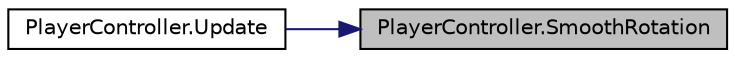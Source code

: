 digraph "PlayerController.SmoothRotation"
{
 // INTERACTIVE_SVG=YES
 // LATEX_PDF_SIZE
  edge [fontname="Helvetica",fontsize="10",labelfontname="Helvetica",labelfontsize="10"];
  node [fontname="Helvetica",fontsize="10",shape=record];
  rankdir="RL";
  Node1 [label="PlayerController.SmoothRotation",height=0.2,width=0.4,color="black", fillcolor="grey75", style="filled", fontcolor="black",tooltip="Smooth rotation of the player"];
  Node1 -> Node2 [dir="back",color="midnightblue",fontsize="10",style="solid",fontname="Helvetica"];
  Node2 [label="PlayerController.Update",height=0.2,width=0.4,color="black", fillcolor="white", style="filled",URL="$class_player_controller.html#ae8bc83dffb99867a04be016473ed2c43",tooltip=" "];
}
